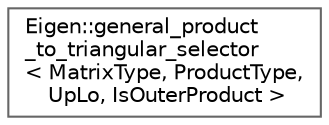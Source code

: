 digraph "Graphical Class Hierarchy"
{
 // LATEX_PDF_SIZE
  bgcolor="transparent";
  edge [fontname=Helvetica,fontsize=10,labelfontname=Helvetica,labelfontsize=10];
  node [fontname=Helvetica,fontsize=10,shape=box,height=0.2,width=0.4];
  rankdir="LR";
  Node0 [id="Node000000",label="Eigen::general_product\l_to_triangular_selector\l\< MatrixType, ProductType,\l UpLo, IsOuterProduct \>",height=0.2,width=0.4,color="grey40", fillcolor="white", style="filled",URL="$structEigen_1_1general__product__to__triangular__selector.html",tooltip=" "];
}
